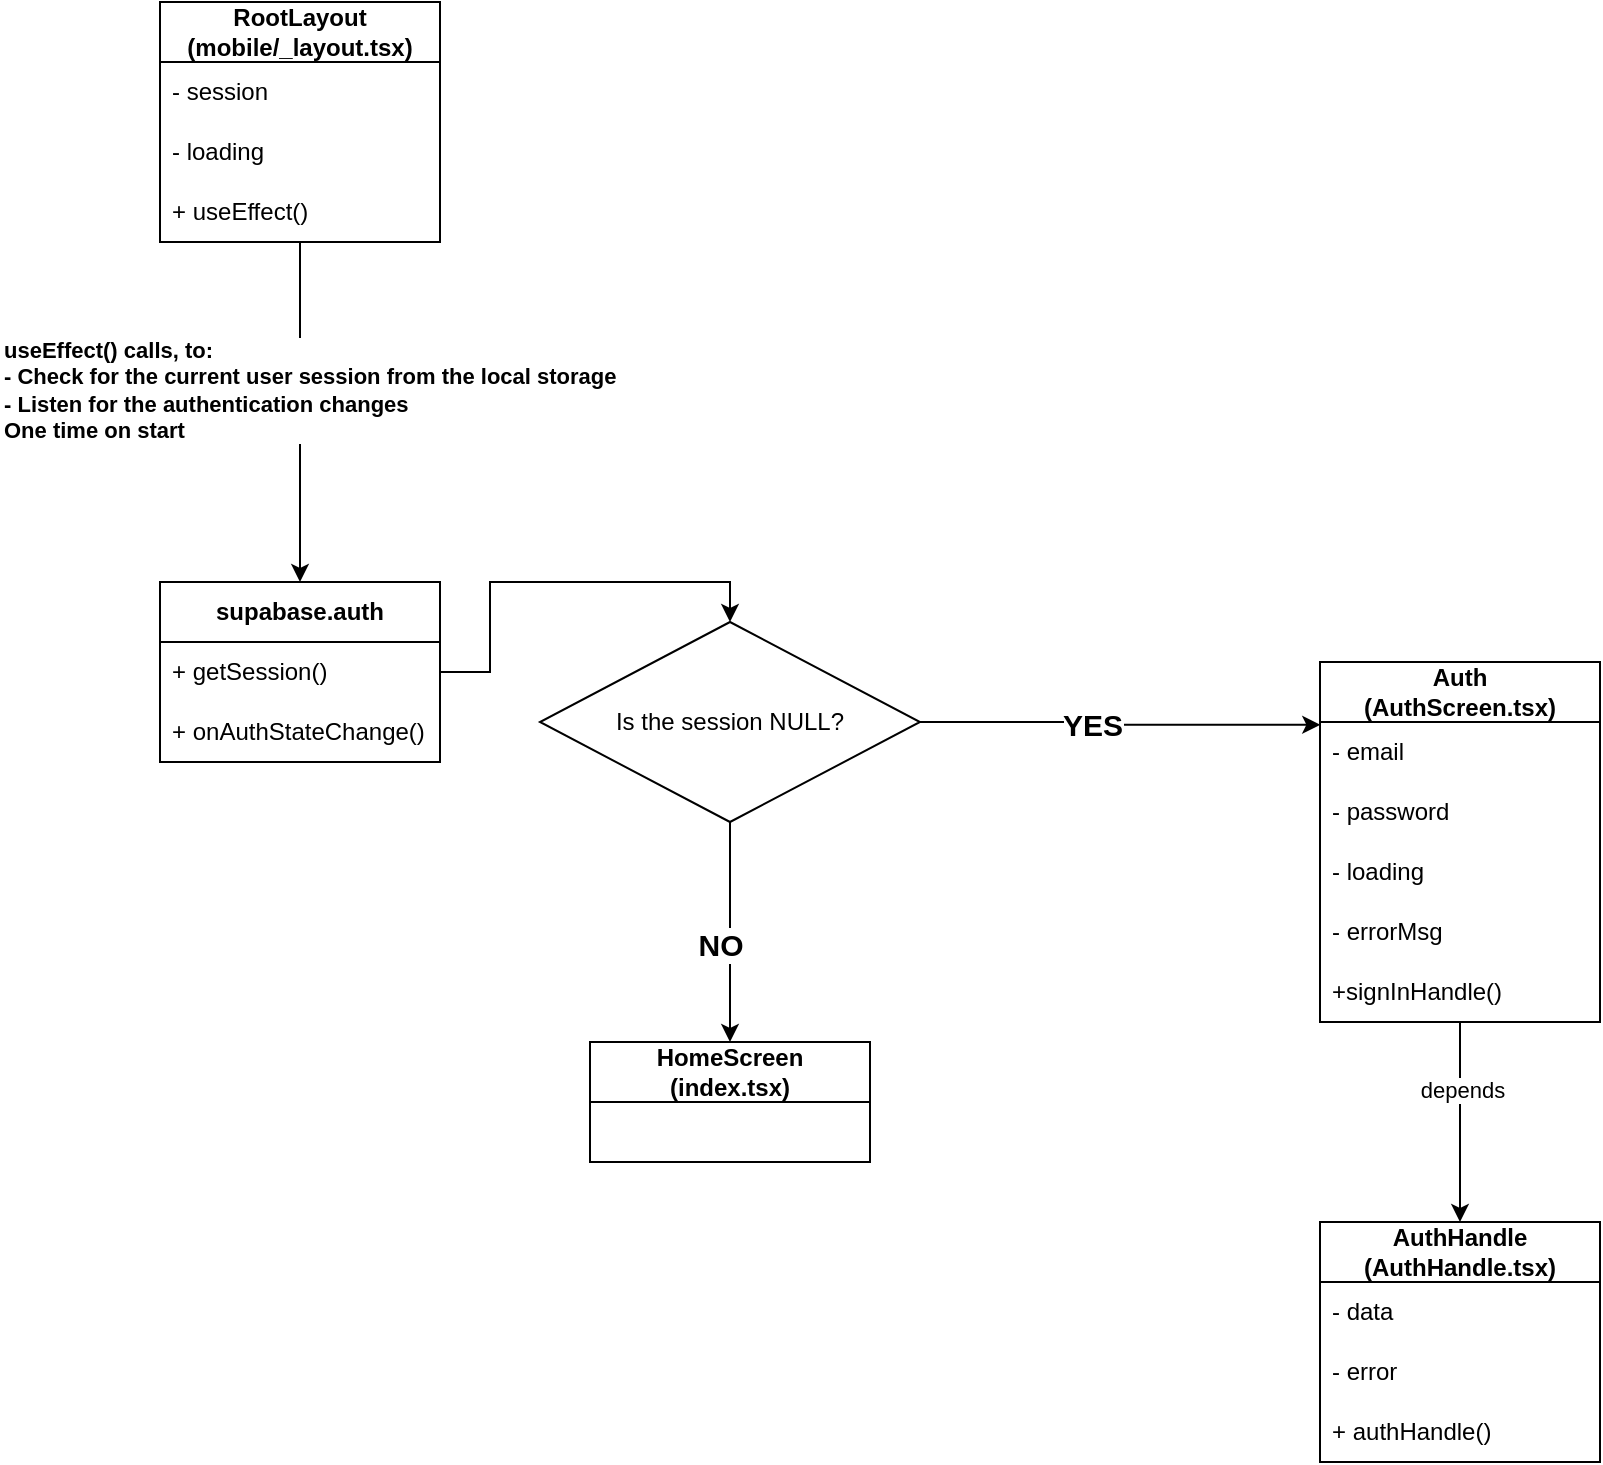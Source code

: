 <mxfile version="28.0.6" pages="2">
  <diagram name="UML Class Diagram" id="nFiH9V4HMwu1DOd0Ung1">
    <mxGraphModel dx="933" dy="752" grid="1" gridSize="10" guides="1" tooltips="1" connect="1" arrows="1" fold="1" page="1" pageScale="1" pageWidth="850" pageHeight="1100" math="0" shadow="0">
      <root>
        <mxCell id="0" />
        <mxCell id="1" parent="0" />
        <mxCell id="eudkxECieCfS1o3uUdhF-7" style="edgeStyle=orthogonalEdgeStyle;rounded=0;orthogonalLoop=1;jettySize=auto;html=1;" edge="1" parent="1" source="5kL66GatBy4QELhhgdsX-1" target="eudkxECieCfS1o3uUdhF-3">
          <mxGeometry relative="1" as="geometry" />
        </mxCell>
        <mxCell id="eudkxECieCfS1o3uUdhF-8" value="&lt;b&gt;useEffect() calls, to:&lt;/b&gt;&lt;div&gt;&lt;b&gt;- Check for the current user session from the local storage&lt;/b&gt;&lt;/div&gt;&lt;div&gt;&lt;b&gt;- Listen for the authentication changes&lt;/b&gt;&lt;/div&gt;&lt;div&gt;&lt;b&gt;One time on start&lt;/b&gt;&lt;/div&gt;" style="edgeLabel;html=1;align=left;verticalAlign=middle;resizable=0;points=[];" vertex="1" connectable="0" parent="eudkxECieCfS1o3uUdhF-7">
          <mxGeometry x="-0.126" y="-2" relative="1" as="geometry">
            <mxPoint x="-148" y="-1" as="offset" />
          </mxGeometry>
        </mxCell>
        <mxCell id="5kL66GatBy4QELhhgdsX-1" value="RootLayout&lt;div&gt;(mobile/_layout.tsx)&lt;/div&gt;" style="swimlane;fontStyle=1;childLayout=stackLayout;horizontal=1;startSize=30;horizontalStack=0;resizeParent=1;resizeParentMax=0;resizeLast=0;collapsible=1;marginBottom=0;whiteSpace=wrap;html=1;" parent="1" vertex="1">
          <mxGeometry x="270" y="160" width="140" height="120" as="geometry" />
        </mxCell>
        <mxCell id="5kL66GatBy4QELhhgdsX-2" value="- session" style="text;strokeColor=none;fillColor=none;align=left;verticalAlign=middle;spacingLeft=4;spacingRight=4;overflow=hidden;points=[[0,0.5],[1,0.5]];portConstraint=eastwest;rotatable=0;whiteSpace=wrap;html=1;" parent="5kL66GatBy4QELhhgdsX-1" vertex="1">
          <mxGeometry y="30" width="140" height="30" as="geometry" />
        </mxCell>
        <mxCell id="ZPwgUJczgAXjRSvhkvsr-1" value="- loading" style="text;strokeColor=none;fillColor=none;align=left;verticalAlign=middle;spacingLeft=4;spacingRight=4;overflow=hidden;points=[[0,0.5],[1,0.5]];portConstraint=eastwest;rotatable=0;whiteSpace=wrap;html=1;" vertex="1" parent="5kL66GatBy4QELhhgdsX-1">
          <mxGeometry y="60" width="140" height="30" as="geometry" />
        </mxCell>
        <mxCell id="eudkxECieCfS1o3uUdhF-9" value="+ useEffect()" style="text;strokeColor=none;fillColor=none;align=left;verticalAlign=middle;spacingLeft=4;spacingRight=4;overflow=hidden;points=[[0,0.5],[1,0.5]];portConstraint=eastwest;rotatable=0;whiteSpace=wrap;html=1;" vertex="1" parent="5kL66GatBy4QELhhgdsX-1">
          <mxGeometry y="90" width="140" height="30" as="geometry" />
        </mxCell>
        <mxCell id="ZPwgUJczgAXjRSvhkvsr-31" style="edgeStyle=orthogonalEdgeStyle;rounded=0;orthogonalLoop=1;jettySize=auto;html=1;entryX=0.5;entryY=0;entryDx=0;entryDy=0;" edge="1" parent="1" source="ZPwgUJczgAXjRSvhkvsr-6" target="ZPwgUJczgAXjRSvhkvsr-20">
          <mxGeometry relative="1" as="geometry">
            <mxPoint x="770" y="770" as="targetPoint" />
            <Array as="points" />
          </mxGeometry>
        </mxCell>
        <mxCell id="ZPwgUJczgAXjRSvhkvsr-33" value="depends" style="edgeLabel;html=1;align=center;verticalAlign=middle;resizable=0;points=[];" vertex="1" connectable="0" parent="ZPwgUJczgAXjRSvhkvsr-31">
          <mxGeometry x="-0.32" y="1" relative="1" as="geometry">
            <mxPoint as="offset" />
          </mxGeometry>
        </mxCell>
        <mxCell id="ZPwgUJczgAXjRSvhkvsr-6" value="Auth&lt;div&gt;(AuthScreen.tsx)&lt;/div&gt;" style="swimlane;fontStyle=1;childLayout=stackLayout;horizontal=1;startSize=30;horizontalStack=0;resizeParent=1;resizeParentMax=0;resizeLast=0;collapsible=1;marginBottom=0;whiteSpace=wrap;html=1;" vertex="1" parent="1">
          <mxGeometry x="850" y="490" width="140" height="180" as="geometry" />
        </mxCell>
        <mxCell id="ZPwgUJczgAXjRSvhkvsr-7" value="- email" style="text;strokeColor=none;fillColor=none;align=left;verticalAlign=middle;spacingLeft=4;spacingRight=4;overflow=hidden;points=[[0,0.5],[1,0.5]];portConstraint=eastwest;rotatable=0;whiteSpace=wrap;html=1;" vertex="1" parent="ZPwgUJczgAXjRSvhkvsr-6">
          <mxGeometry y="30" width="140" height="30" as="geometry" />
        </mxCell>
        <mxCell id="ZPwgUJczgAXjRSvhkvsr-8" value="- password" style="text;strokeColor=none;fillColor=none;align=left;verticalAlign=middle;spacingLeft=4;spacingRight=4;overflow=hidden;points=[[0,0.5],[1,0.5]];portConstraint=eastwest;rotatable=0;whiteSpace=wrap;html=1;" vertex="1" parent="ZPwgUJczgAXjRSvhkvsr-6">
          <mxGeometry y="60" width="140" height="30" as="geometry" />
        </mxCell>
        <mxCell id="ZPwgUJczgAXjRSvhkvsr-9" value="- loading" style="text;strokeColor=none;fillColor=none;align=left;verticalAlign=middle;spacingLeft=4;spacingRight=4;overflow=hidden;points=[[0,0.5],[1,0.5]];portConstraint=eastwest;rotatable=0;whiteSpace=wrap;html=1;" vertex="1" parent="ZPwgUJczgAXjRSvhkvsr-6">
          <mxGeometry y="90" width="140" height="30" as="geometry" />
        </mxCell>
        <mxCell id="ZPwgUJczgAXjRSvhkvsr-13" value="- errorMsg" style="text;strokeColor=none;fillColor=none;align=left;verticalAlign=middle;spacingLeft=4;spacingRight=4;overflow=hidden;points=[[0,0.5],[1,0.5]];portConstraint=eastwest;rotatable=0;whiteSpace=wrap;html=1;" vertex="1" parent="ZPwgUJczgAXjRSvhkvsr-6">
          <mxGeometry y="120" width="140" height="30" as="geometry" />
        </mxCell>
        <mxCell id="ZPwgUJczgAXjRSvhkvsr-18" value="+signInHandle()" style="text;strokeColor=none;fillColor=none;align=left;verticalAlign=middle;spacingLeft=4;spacingRight=4;overflow=hidden;points=[[0,0.5],[1,0.5]];portConstraint=eastwest;rotatable=0;whiteSpace=wrap;html=1;" vertex="1" parent="ZPwgUJczgAXjRSvhkvsr-6">
          <mxGeometry y="150" width="140" height="30" as="geometry" />
        </mxCell>
        <mxCell id="ZPwgUJczgAXjRSvhkvsr-20" value="AuthHandle&lt;div&gt;(AuthHandle.tsx)&lt;/div&gt;" style="swimlane;fontStyle=1;childLayout=stackLayout;horizontal=1;startSize=30;horizontalStack=0;resizeParent=1;resizeParentMax=0;resizeLast=0;collapsible=1;marginBottom=0;whiteSpace=wrap;html=1;" vertex="1" parent="1">
          <mxGeometry x="850" y="770" width="140" height="120" as="geometry" />
        </mxCell>
        <mxCell id="ZPwgUJczgAXjRSvhkvsr-21" value="- data" style="text;strokeColor=none;fillColor=none;align=left;verticalAlign=middle;spacingLeft=4;spacingRight=4;overflow=hidden;points=[[0,0.5],[1,0.5]];portConstraint=eastwest;rotatable=0;whiteSpace=wrap;html=1;" vertex="1" parent="ZPwgUJczgAXjRSvhkvsr-20">
          <mxGeometry y="30" width="140" height="30" as="geometry" />
        </mxCell>
        <mxCell id="ZPwgUJczgAXjRSvhkvsr-22" value="- error" style="text;strokeColor=none;fillColor=none;align=left;verticalAlign=middle;spacingLeft=4;spacingRight=4;overflow=hidden;points=[[0,0.5],[1,0.5]];portConstraint=eastwest;rotatable=0;whiteSpace=wrap;html=1;" vertex="1" parent="ZPwgUJczgAXjRSvhkvsr-20">
          <mxGeometry y="60" width="140" height="30" as="geometry" />
        </mxCell>
        <mxCell id="ZPwgUJczgAXjRSvhkvsr-27" value="+ authHandle()" style="text;strokeColor=none;fillColor=none;align=left;verticalAlign=middle;spacingLeft=4;spacingRight=4;overflow=hidden;points=[[0,0.5],[1,0.5]];portConstraint=eastwest;rotatable=0;whiteSpace=wrap;html=1;" vertex="1" parent="ZPwgUJczgAXjRSvhkvsr-20">
          <mxGeometry y="90" width="140" height="30" as="geometry" />
        </mxCell>
        <mxCell id="eudkxECieCfS1o3uUdhF-11" style="edgeStyle=orthogonalEdgeStyle;rounded=0;orthogonalLoop=1;jettySize=auto;html=1;entryX=0.5;entryY=0;entryDx=0;entryDy=0;" edge="1" parent="1" source="eudkxECieCfS1o3uUdhF-3" target="eudkxECieCfS1o3uUdhF-10">
          <mxGeometry relative="1" as="geometry" />
        </mxCell>
        <mxCell id="eudkxECieCfS1o3uUdhF-3" value="supabase.auth" style="swimlane;fontStyle=1;childLayout=stackLayout;horizontal=1;startSize=30;horizontalStack=0;resizeParent=1;resizeParentMax=0;resizeLast=0;collapsible=1;marginBottom=0;whiteSpace=wrap;html=1;" vertex="1" parent="1">
          <mxGeometry x="270" y="450" width="140" height="90" as="geometry" />
        </mxCell>
        <mxCell id="eudkxECieCfS1o3uUdhF-4" value="+ getSession()" style="text;strokeColor=none;fillColor=none;align=left;verticalAlign=middle;spacingLeft=4;spacingRight=4;overflow=hidden;points=[[0,0.5],[1,0.5]];portConstraint=eastwest;rotatable=0;whiteSpace=wrap;html=1;" vertex="1" parent="eudkxECieCfS1o3uUdhF-3">
          <mxGeometry y="30" width="140" height="30" as="geometry" />
        </mxCell>
        <mxCell id="eudkxECieCfS1o3uUdhF-5" value="+ onAuthStateChange()" style="text;strokeColor=none;fillColor=none;align=left;verticalAlign=middle;spacingLeft=4;spacingRight=4;overflow=hidden;points=[[0,0.5],[1,0.5]];portConstraint=eastwest;rotatable=0;whiteSpace=wrap;html=1;" vertex="1" parent="eudkxECieCfS1o3uUdhF-3">
          <mxGeometry y="60" width="140" height="30" as="geometry" />
        </mxCell>
        <mxCell id="eudkxECieCfS1o3uUdhF-14" style="edgeStyle=orthogonalEdgeStyle;rounded=0;orthogonalLoop=1;jettySize=auto;html=1;entryX=0.5;entryY=0;entryDx=0;entryDy=0;" edge="1" parent="1" source="eudkxECieCfS1o3uUdhF-10" target="eudkxECieCfS1o3uUdhF-16">
          <mxGeometry relative="1" as="geometry">
            <mxPoint x="555" y="670" as="targetPoint" />
          </mxGeometry>
        </mxCell>
        <mxCell id="eudkxECieCfS1o3uUdhF-15" value="NO" style="edgeLabel;html=1;align=center;verticalAlign=middle;resizable=0;points=[];fontStyle=1;fontSize=15;" vertex="1" connectable="0" parent="eudkxECieCfS1o3uUdhF-14">
          <mxGeometry x="0.109" y="-5" relative="1" as="geometry">
            <mxPoint as="offset" />
          </mxGeometry>
        </mxCell>
        <mxCell id="eudkxECieCfS1o3uUdhF-10" value="Is the session NULL?" style="rhombus;whiteSpace=wrap;html=1;" vertex="1" parent="1">
          <mxGeometry x="460" y="470" width="190" height="100" as="geometry" />
        </mxCell>
        <mxCell id="eudkxECieCfS1o3uUdhF-12" style="edgeStyle=orthogonalEdgeStyle;rounded=0;orthogonalLoop=1;jettySize=auto;html=1;entryX=0.001;entryY=0.047;entryDx=0;entryDy=0;entryPerimeter=0;" edge="1" parent="1" source="eudkxECieCfS1o3uUdhF-10" target="ZPwgUJczgAXjRSvhkvsr-7">
          <mxGeometry relative="1" as="geometry">
            <Array as="points">
              <mxPoint x="750" y="520" />
              <mxPoint x="750" y="521" />
            </Array>
          </mxGeometry>
        </mxCell>
        <mxCell id="eudkxECieCfS1o3uUdhF-13" value="YES" style="edgeLabel;html=1;align=center;verticalAlign=middle;resizable=0;points=[];fontStyle=1;fontSize=15;" vertex="1" connectable="0" parent="eudkxECieCfS1o3uUdhF-12">
          <mxGeometry x="-0.149" y="-1" relative="1" as="geometry">
            <mxPoint as="offset" />
          </mxGeometry>
        </mxCell>
        <mxCell id="eudkxECieCfS1o3uUdhF-16" value="HomeScreen&lt;br&gt;&lt;div&gt;(index.tsx)&lt;/div&gt;" style="swimlane;fontStyle=1;childLayout=stackLayout;horizontal=1;startSize=30;horizontalStack=0;resizeParent=1;resizeParentMax=0;resizeLast=0;collapsible=1;marginBottom=0;whiteSpace=wrap;html=1;" vertex="1" parent="1">
          <mxGeometry x="485" y="680" width="140" height="60" as="geometry" />
        </mxCell>
      </root>
    </mxGraphModel>
  </diagram>
  <diagram id="Lr7X0p0R8ZcS1KJXncvV" name="Workflow">
    <mxGraphModel dx="793" dy="639" grid="1" gridSize="10" guides="1" tooltips="1" connect="1" arrows="1" fold="1" page="1" pageScale="1" pageWidth="850" pageHeight="1100" math="0" shadow="0">
      <root>
        <mxCell id="0" />
        <mxCell id="1" parent="0" />
      </root>
    </mxGraphModel>
  </diagram>
</mxfile>
